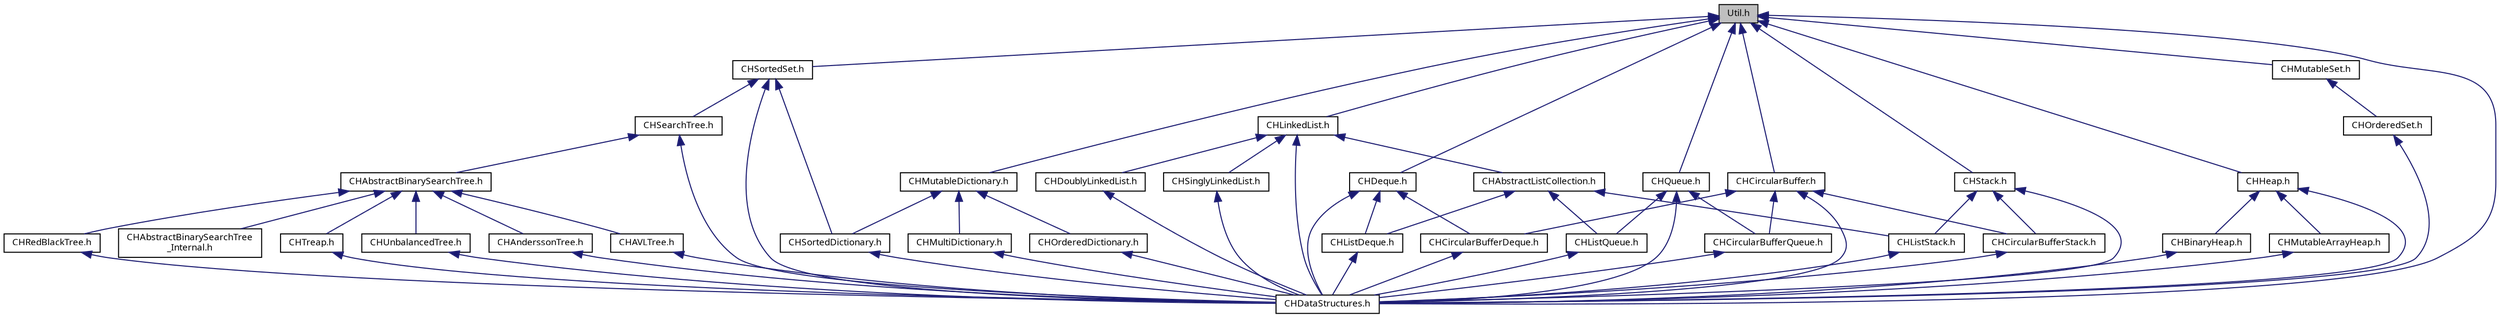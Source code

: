 digraph "Util.h"
{
  bgcolor="transparent";
  edge [fontname="LucidaGrande",fontsize="9",labelfontname="LucidaGrande",labelfontsize="9"];
  node [fontname="LucidaGrande",fontsize="9",shape=record];
  Node1 [label="Util.h",height=0.2,width=0.4,color="black", fillcolor="grey75", style="filled" fontcolor="black"];
  Node1 -> Node2 [dir="back",color="midnightblue",fontsize="9",style="solid",fontname="LucidaGrande"];
  Node2 [label="CHSortedSet.h",height=0.2,width=0.4,color="black",URL="$_c_h_sorted_set_8h.html",tooltip="A protocol which specifes an interface for sorted sets."];
  Node2 -> Node3 [dir="back",color="midnightblue",fontsize="9",style="solid",fontname="LucidaGrande"];
  Node3 [label="CHSearchTree.h",height=0.2,width=0.4,color="black",URL="$_c_h_search_tree_8h.html",tooltip="A protocol which specifes an interface for N-ary search trees."];
  Node3 -> Node4 [dir="back",color="midnightblue",fontsize="9",style="solid",fontname="LucidaGrande"];
  Node4 [label="CHAbstractBinarySearchTree.h",height=0.2,width=0.4,color="black",URL="$_c_h_abstract_binary_search_tree_8h.html",tooltip="An abstract CHSearchTree implementation with many default method implementations."];
  Node4 -> Node5 [dir="back",color="midnightblue",fontsize="9",style="solid",fontname="LucidaGrande"];
  Node5 [label="CHAbstractBinarySearchTree\l_Internal.h",height=0.2,width=0.4,color="black",URL="$_c_h_abstract_binary_search_tree___internal_8h.html",tooltip="Contains #defines for performing various traversals of binary search trees."];
  Node4 -> Node6 [dir="back",color="midnightblue",fontsize="9",style="solid",fontname="LucidaGrande"];
  Node6 [label="CHAnderssonTree.h",height=0.2,width=0.4,color="black",URL="$_c_h_andersson_tree_8h.html",tooltip="An AA-tree implementation of CHSearchTree."];
  Node6 -> Node7 [dir="back",color="midnightblue",fontsize="9",style="solid",fontname="LucidaGrande"];
  Node7 [label="CHDataStructures.h",height=0.2,width=0.4,color="black",URL="$_c_h_data_structures_8h.html",tooltip="An umbrella header which imports all the public header files for the framework."];
  Node4 -> Node8 [dir="back",color="midnightblue",fontsize="9",style="solid",fontname="LucidaGrande"];
  Node8 [label="CHAVLTree.h",height=0.2,width=0.4,color="black",URL="$_c_h_a_v_l_tree_8h.html",tooltip="An AVL tree implementation of CHSearchTree."];
  Node8 -> Node7 [dir="back",color="midnightblue",fontsize="9",style="solid",fontname="LucidaGrande"];
  Node4 -> Node9 [dir="back",color="midnightblue",fontsize="9",style="solid",fontname="LucidaGrande"];
  Node9 [label="CHRedBlackTree.h",height=0.2,width=0.4,color="black",URL="$_c_h_red_black_tree_8h.html",tooltip="A Red-Black tree implementation of CHSearchTree."];
  Node9 -> Node7 [dir="back",color="midnightblue",fontsize="9",style="solid",fontname="LucidaGrande"];
  Node4 -> Node10 [dir="back",color="midnightblue",fontsize="9",style="solid",fontname="LucidaGrande"];
  Node10 [label="CHTreap.h",height=0.2,width=0.4,color="black",URL="$_c_h_treap_8h.html",tooltip="A Treap implementation of CHSearchTree."];
  Node10 -> Node7 [dir="back",color="midnightblue",fontsize="9",style="solid",fontname="LucidaGrande"];
  Node4 -> Node11 [dir="back",color="midnightblue",fontsize="9",style="solid",fontname="LucidaGrande"];
  Node11 [label="CHUnbalancedTree.h",height=0.2,width=0.4,color="black",URL="$_c_h_unbalanced_tree_8h.html",tooltip="A generic, unbalanced implementation of CHSearchTree."];
  Node11 -> Node7 [dir="back",color="midnightblue",fontsize="9",style="solid",fontname="LucidaGrande"];
  Node3 -> Node7 [dir="back",color="midnightblue",fontsize="9",style="solid",fontname="LucidaGrande"];
  Node2 -> Node7 [dir="back",color="midnightblue",fontsize="9",style="solid",fontname="LucidaGrande"];
  Node2 -> Node12 [dir="back",color="midnightblue",fontsize="9",style="solid",fontname="LucidaGrande"];
  Node12 [label="CHSortedDictionary.h",height=0.2,width=0.4,color="black",URL="$_c_h_sorted_dictionary_8h.html",tooltip="A dictionary which enumerates keys according to their natural sorted order."];
  Node12 -> Node7 [dir="back",color="midnightblue",fontsize="9",style="solid",fontname="LucidaGrande"];
  Node1 -> Node13 [dir="back",color="midnightblue",fontsize="9",style="solid",fontname="LucidaGrande"];
  Node13 [label="CHLinkedList.h",height=0.2,width=0.4,color="black",URL="$_c_h_linked_list_8h.html",tooltip="A linked list protocol with methods that work for singly- or doubly-linked lists."];
  Node13 -> Node14 [dir="back",color="midnightblue",fontsize="9",style="solid",fontname="LucidaGrande"];
  Node14 [label="CHAbstractListCollection.h",height=0.2,width=0.4,color="black",URL="$_c_h_abstract_list_collection_8h.html",tooltip="An abstract class which implements common behaviors of list-based collections."];
  Node14 -> Node15 [dir="back",color="midnightblue",fontsize="9",style="solid",fontname="LucidaGrande"];
  Node15 [label="CHListDeque.h",height=0.2,width=0.4,color="black",URL="$_c_h_list_deque_8h.html",tooltip="A simple CHDeque implemented using a CHDoublyLinkedList."];
  Node15 -> Node7 [dir="back",color="midnightblue",fontsize="9",style="solid",fontname="LucidaGrande"];
  Node14 -> Node16 [dir="back",color="midnightblue",fontsize="9",style="solid",fontname="LucidaGrande"];
  Node16 [label="CHListQueue.h",height=0.2,width=0.4,color="black",URL="$_c_h_list_queue_8h.html",tooltip="A simple CHQueue implemented using a CHSinglyLinkedList."];
  Node16 -> Node7 [dir="back",color="midnightblue",fontsize="9",style="solid",fontname="LucidaGrande"];
  Node14 -> Node17 [dir="back",color="midnightblue",fontsize="9",style="solid",fontname="LucidaGrande"];
  Node17 [label="CHListStack.h",height=0.2,width=0.4,color="black",URL="$_c_h_list_stack_8h.html",tooltip="A simple CHStack implemented using a CHSinglyLinkedList."];
  Node17 -> Node7 [dir="back",color="midnightblue",fontsize="9",style="solid",fontname="LucidaGrande"];
  Node13 -> Node7 [dir="back",color="midnightblue",fontsize="9",style="solid",fontname="LucidaGrande"];
  Node13 -> Node18 [dir="back",color="midnightblue",fontsize="9",style="solid",fontname="LucidaGrande"];
  Node18 [label="CHDoublyLinkedList.h",height=0.2,width=0.4,color="black",URL="$_c_h_doubly_linked_list_8h.html",tooltip="A standard doubly-linked list implementation with pointers to head and tail."];
  Node18 -> Node7 [dir="back",color="midnightblue",fontsize="9",style="solid",fontname="LucidaGrande"];
  Node13 -> Node19 [dir="back",color="midnightblue",fontsize="9",style="solid",fontname="LucidaGrande"];
  Node19 [label="CHSinglyLinkedList.h",height=0.2,width=0.4,color="black",URL="$_c_h_singly_linked_list_8h.html",tooltip="A standard singly-linked list implementation with pointers to head and tail."];
  Node19 -> Node7 [dir="back",color="midnightblue",fontsize="9",style="solid",fontname="LucidaGrande"];
  Node1 -> Node20 [dir="back",color="midnightblue",fontsize="9",style="solid",fontname="LucidaGrande"];
  Node20 [label="CHMutableDictionary.h",height=0.2,width=0.4,color="black",URL="$_c_h_mutable_dictionary_8h.html",tooltip="A mutable dictionary class."];
  Node20 -> Node21 [dir="back",color="midnightblue",fontsize="9",style="solid",fontname="LucidaGrande"];
  Node21 [label="CHMultiDictionary.h",height=0.2,width=0.4,color="black",URL="$_c_h_multi_dictionary_8h.html",tooltip="A multimap in which multiple values may be associated with a given key."];
  Node21 -> Node7 [dir="back",color="midnightblue",fontsize="9",style="solid",fontname="LucidaGrande"];
  Node20 -> Node22 [dir="back",color="midnightblue",fontsize="9",style="solid",fontname="LucidaGrande"];
  Node22 [label="CHOrderedDictionary.h",height=0.2,width=0.4,color="black",URL="$_c_h_ordered_dictionary_8h.html",tooltip="A dictionary which enumerates keys in the order in which they are inserted."];
  Node22 -> Node7 [dir="back",color="midnightblue",fontsize="9",style="solid",fontname="LucidaGrande"];
  Node20 -> Node12 [dir="back",color="midnightblue",fontsize="9",style="solid",fontname="LucidaGrande"];
  Node1 -> Node23 [dir="back",color="midnightblue",fontsize="9",style="solid",fontname="LucidaGrande"];
  Node23 [label="CHHeap.h",height=0.2,width=0.4,color="black",URL="$_c_h_heap_8h.html",tooltip="A heap protocol, suitable for use with many variations of the heap structure."];
  Node23 -> Node24 [dir="back",color="midnightblue",fontsize="9",style="solid",fontname="LucidaGrande"];
  Node24 [label="CHBinaryHeap.h",height=0.2,width=0.4,color="black",URL="$_c_h_binary_heap_8h.html",tooltip="A CHHeap implemented using a CFBinaryHeapRef internally."];
  Node24 -> Node7 [dir="back",color="midnightblue",fontsize="9",style="solid",fontname="LucidaGrande"];
  Node23 -> Node7 [dir="back",color="midnightblue",fontsize="9",style="solid",fontname="LucidaGrande"];
  Node23 -> Node25 [dir="back",color="midnightblue",fontsize="9",style="solid",fontname="LucidaGrande"];
  Node25 [label="CHMutableArrayHeap.h",height=0.2,width=0.4,color="black",URL="$_c_h_mutable_array_heap_8h.html",tooltip="A simple CHHeap implemented as a subclass of NSMutableArray."];
  Node25 -> Node7 [dir="back",color="midnightblue",fontsize="9",style="solid",fontname="LucidaGrande"];
  Node1 -> Node26 [dir="back",color="midnightblue",fontsize="9",style="solid",fontname="LucidaGrande"];
  Node26 [label="CHCircularBuffer.h",height=0.2,width=0.4,color="black",URL="$_c_h_circular_buffer_8h.html",tooltip="A circular buffer array."];
  Node26 -> Node27 [dir="back",color="midnightblue",fontsize="9",style="solid",fontname="LucidaGrande"];
  Node27 [label="CHCircularBufferDeque.h",height=0.2,width=0.4,color="black",URL="$_c_h_circular_buffer_deque_8h.html",tooltip="A simple CHDeque implemented using a CHCircularBuffer."];
  Node27 -> Node7 [dir="back",color="midnightblue",fontsize="9",style="solid",fontname="LucidaGrande"];
  Node26 -> Node28 [dir="back",color="midnightblue",fontsize="9",style="solid",fontname="LucidaGrande"];
  Node28 [label="CHCircularBufferQueue.h",height=0.2,width=0.4,color="black",URL="$_c_h_circular_buffer_queue_8h.html",tooltip="A simple CHQueue implemented using a CHCircularBuffer."];
  Node28 -> Node7 [dir="back",color="midnightblue",fontsize="9",style="solid",fontname="LucidaGrande"];
  Node26 -> Node29 [dir="back",color="midnightblue",fontsize="9",style="solid",fontname="LucidaGrande"];
  Node29 [label="CHCircularBufferStack.h",height=0.2,width=0.4,color="black",URL="$_c_h_circular_buffer_stack_8h.html",tooltip="A simple CHStack implemented using a CHCircularBuffer."];
  Node29 -> Node7 [dir="back",color="midnightblue",fontsize="9",style="solid",fontname="LucidaGrande"];
  Node26 -> Node7 [dir="back",color="midnightblue",fontsize="9",style="solid",fontname="LucidaGrande"];
  Node1 -> Node30 [dir="back",color="midnightblue",fontsize="9",style="solid",fontname="LucidaGrande"];
  Node30 [label="CHDeque.h",height=0.2,width=0.4,color="black",URL="$_c_h_deque_8h.html",tooltip="A deque protocol with methods for insertion and removal on both ends."];
  Node30 -> Node27 [dir="back",color="midnightblue",fontsize="9",style="solid",fontname="LucidaGrande"];
  Node30 -> Node7 [dir="back",color="midnightblue",fontsize="9",style="solid",fontname="LucidaGrande"];
  Node30 -> Node15 [dir="back",color="midnightblue",fontsize="9",style="solid",fontname="LucidaGrande"];
  Node1 -> Node31 [dir="back",color="midnightblue",fontsize="9",style="solid",fontname="LucidaGrande"];
  Node31 [label="CHQueue.h",height=0.2,width=0.4,color="black",URL="$_c_h_queue_8h.html",tooltip="A queue protocol with methods for FIFO (&quot;First In, First Out&quot;) operations."];
  Node31 -> Node28 [dir="back",color="midnightblue",fontsize="9",style="solid",fontname="LucidaGrande"];
  Node31 -> Node7 [dir="back",color="midnightblue",fontsize="9",style="solid",fontname="LucidaGrande"];
  Node31 -> Node16 [dir="back",color="midnightblue",fontsize="9",style="solid",fontname="LucidaGrande"];
  Node1 -> Node32 [dir="back",color="midnightblue",fontsize="9",style="solid",fontname="LucidaGrande"];
  Node32 [label="CHStack.h",height=0.2,width=0.4,color="black",URL="$_c_h_stack_8h.html",tooltip="A stack protocol with methods for LIFO (&quot;Last In, First Out&quot;) operations."];
  Node32 -> Node29 [dir="back",color="midnightblue",fontsize="9",style="solid",fontname="LucidaGrande"];
  Node32 -> Node7 [dir="back",color="midnightblue",fontsize="9",style="solid",fontname="LucidaGrande"];
  Node32 -> Node17 [dir="back",color="midnightblue",fontsize="9",style="solid",fontname="LucidaGrande"];
  Node1 -> Node33 [dir="back",color="midnightblue",fontsize="9",style="solid",fontname="LucidaGrande"];
  Node33 [label="CHMutableSet.h",height=0.2,width=0.4,color="black",URL="$_c_h_mutable_set_8h.html",tooltip="A mutable set class."];
  Node33 -> Node34 [dir="back",color="midnightblue",fontsize="9",style="solid",fontname="LucidaGrande"];
  Node34 [label="CHOrderedSet.h",height=0.2,width=0.4,color="black",URL="$_c_h_ordered_set_8h.html",tooltip="A set which also maintains order of insertion, including manual reordering."];
  Node34 -> Node7 [dir="back",color="midnightblue",fontsize="9",style="solid",fontname="LucidaGrande"];
  Node1 -> Node7 [dir="back",color="midnightblue",fontsize="9",style="solid",fontname="LucidaGrande"];
}
